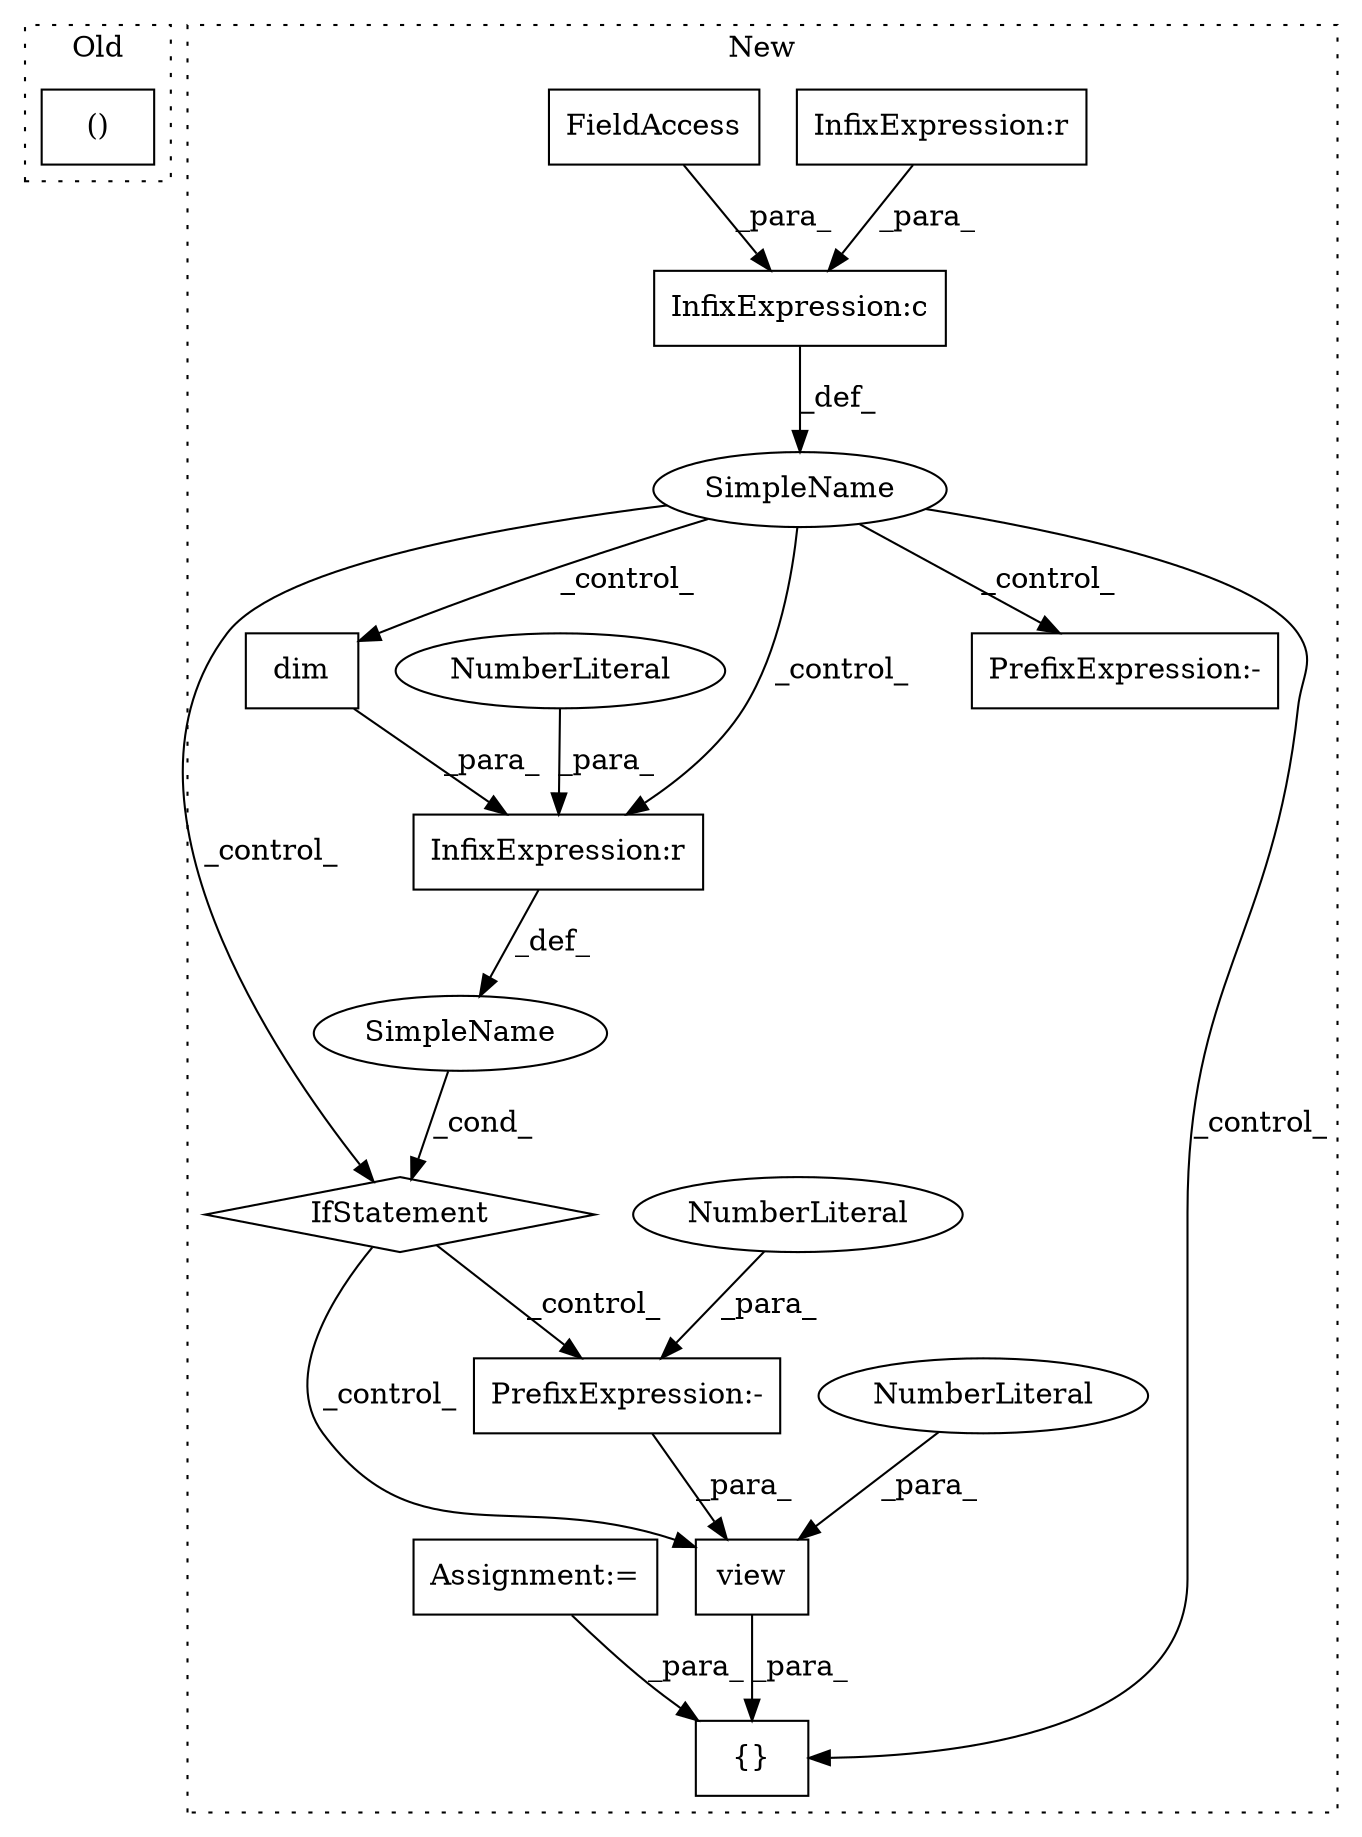 digraph G {
subgraph cluster0 {
1 [label="()" a="106" s="303" l="19" shape="box"];
label = "Old";
style="dotted";
}
subgraph cluster1 {
2 [label="dim" a="32" s="813" l="5" shape="box"];
3 [label="InfixExpression:r" a="27" s="818" l="4" shape="box"];
4 [label="NumberLiteral" a="34" s="822" l="1" shape="ellipse"];
5 [label="IfStatement" a="25" s="824" l="3" shape="diamond"];
6 [label="SimpleName" a="42" s="" l="" shape="ellipse"];
7 [label="{}" a="4" s="893,920" l="1,1" shape="box"];
8 [label="InfixExpression:r" a="27" s="766" l="4" shape="box"];
9 [label="SimpleName" a="42" s="" l="" shape="ellipse"];
10 [label="PrefixExpression:-" a="38" s="839" l="1" shape="box"];
11 [label="NumberLiteral" a="34" s="840" l="1" shape="ellipse"];
12 [label="InfixExpression:c" a="27" s="775" l="4" shape="box"];
13 [label="FieldAccess" a="22" s="779" l="8" shape="box"];
14 [label="PrefixExpression:-" a="38" s="922" l="1" shape="box"];
15 [label="view" a="32" s="834,843" l="5,1" shape="box"];
16 [label="NumberLiteral" a="34" s="842" l="1" shape="ellipse"];
17 [label="Assignment:=" a="7" s="541" l="2" shape="box"];
label = "New";
style="dotted";
}
2 -> 3 [label="_para_"];
3 -> 9 [label="_def_"];
4 -> 3 [label="_para_"];
5 -> 10 [label="_control_"];
5 -> 15 [label="_control_"];
6 -> 3 [label="_control_"];
6 -> 14 [label="_control_"];
6 -> 2 [label="_control_"];
6 -> 5 [label="_control_"];
6 -> 7 [label="_control_"];
8 -> 12 [label="_para_"];
9 -> 5 [label="_cond_"];
10 -> 15 [label="_para_"];
11 -> 10 [label="_para_"];
12 -> 6 [label="_def_"];
13 -> 12 [label="_para_"];
15 -> 7 [label="_para_"];
16 -> 15 [label="_para_"];
17 -> 7 [label="_para_"];
}